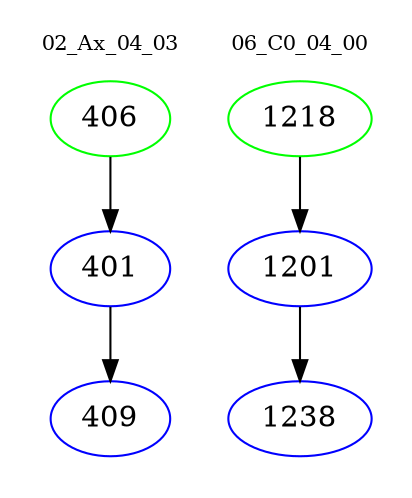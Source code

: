 digraph{
subgraph cluster_0 {
color = white
label = "02_Ax_04_03";
fontsize=10;
T0_406 [label="406", color="green"]
T0_406 -> T0_401 [color="black"]
T0_401 [label="401", color="blue"]
T0_401 -> T0_409 [color="black"]
T0_409 [label="409", color="blue"]
}
subgraph cluster_1 {
color = white
label = "06_C0_04_00";
fontsize=10;
T1_1218 [label="1218", color="green"]
T1_1218 -> T1_1201 [color="black"]
T1_1201 [label="1201", color="blue"]
T1_1201 -> T1_1238 [color="black"]
T1_1238 [label="1238", color="blue"]
}
}
